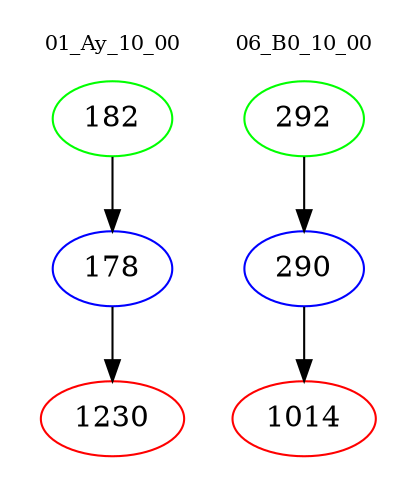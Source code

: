 digraph{
subgraph cluster_0 {
color = white
label = "01_Ay_10_00";
fontsize=10;
T0_182 [label="182", color="green"]
T0_182 -> T0_178 [color="black"]
T0_178 [label="178", color="blue"]
T0_178 -> T0_1230 [color="black"]
T0_1230 [label="1230", color="red"]
}
subgraph cluster_1 {
color = white
label = "06_B0_10_00";
fontsize=10;
T1_292 [label="292", color="green"]
T1_292 -> T1_290 [color="black"]
T1_290 [label="290", color="blue"]
T1_290 -> T1_1014 [color="black"]
T1_1014 [label="1014", color="red"]
}
}
